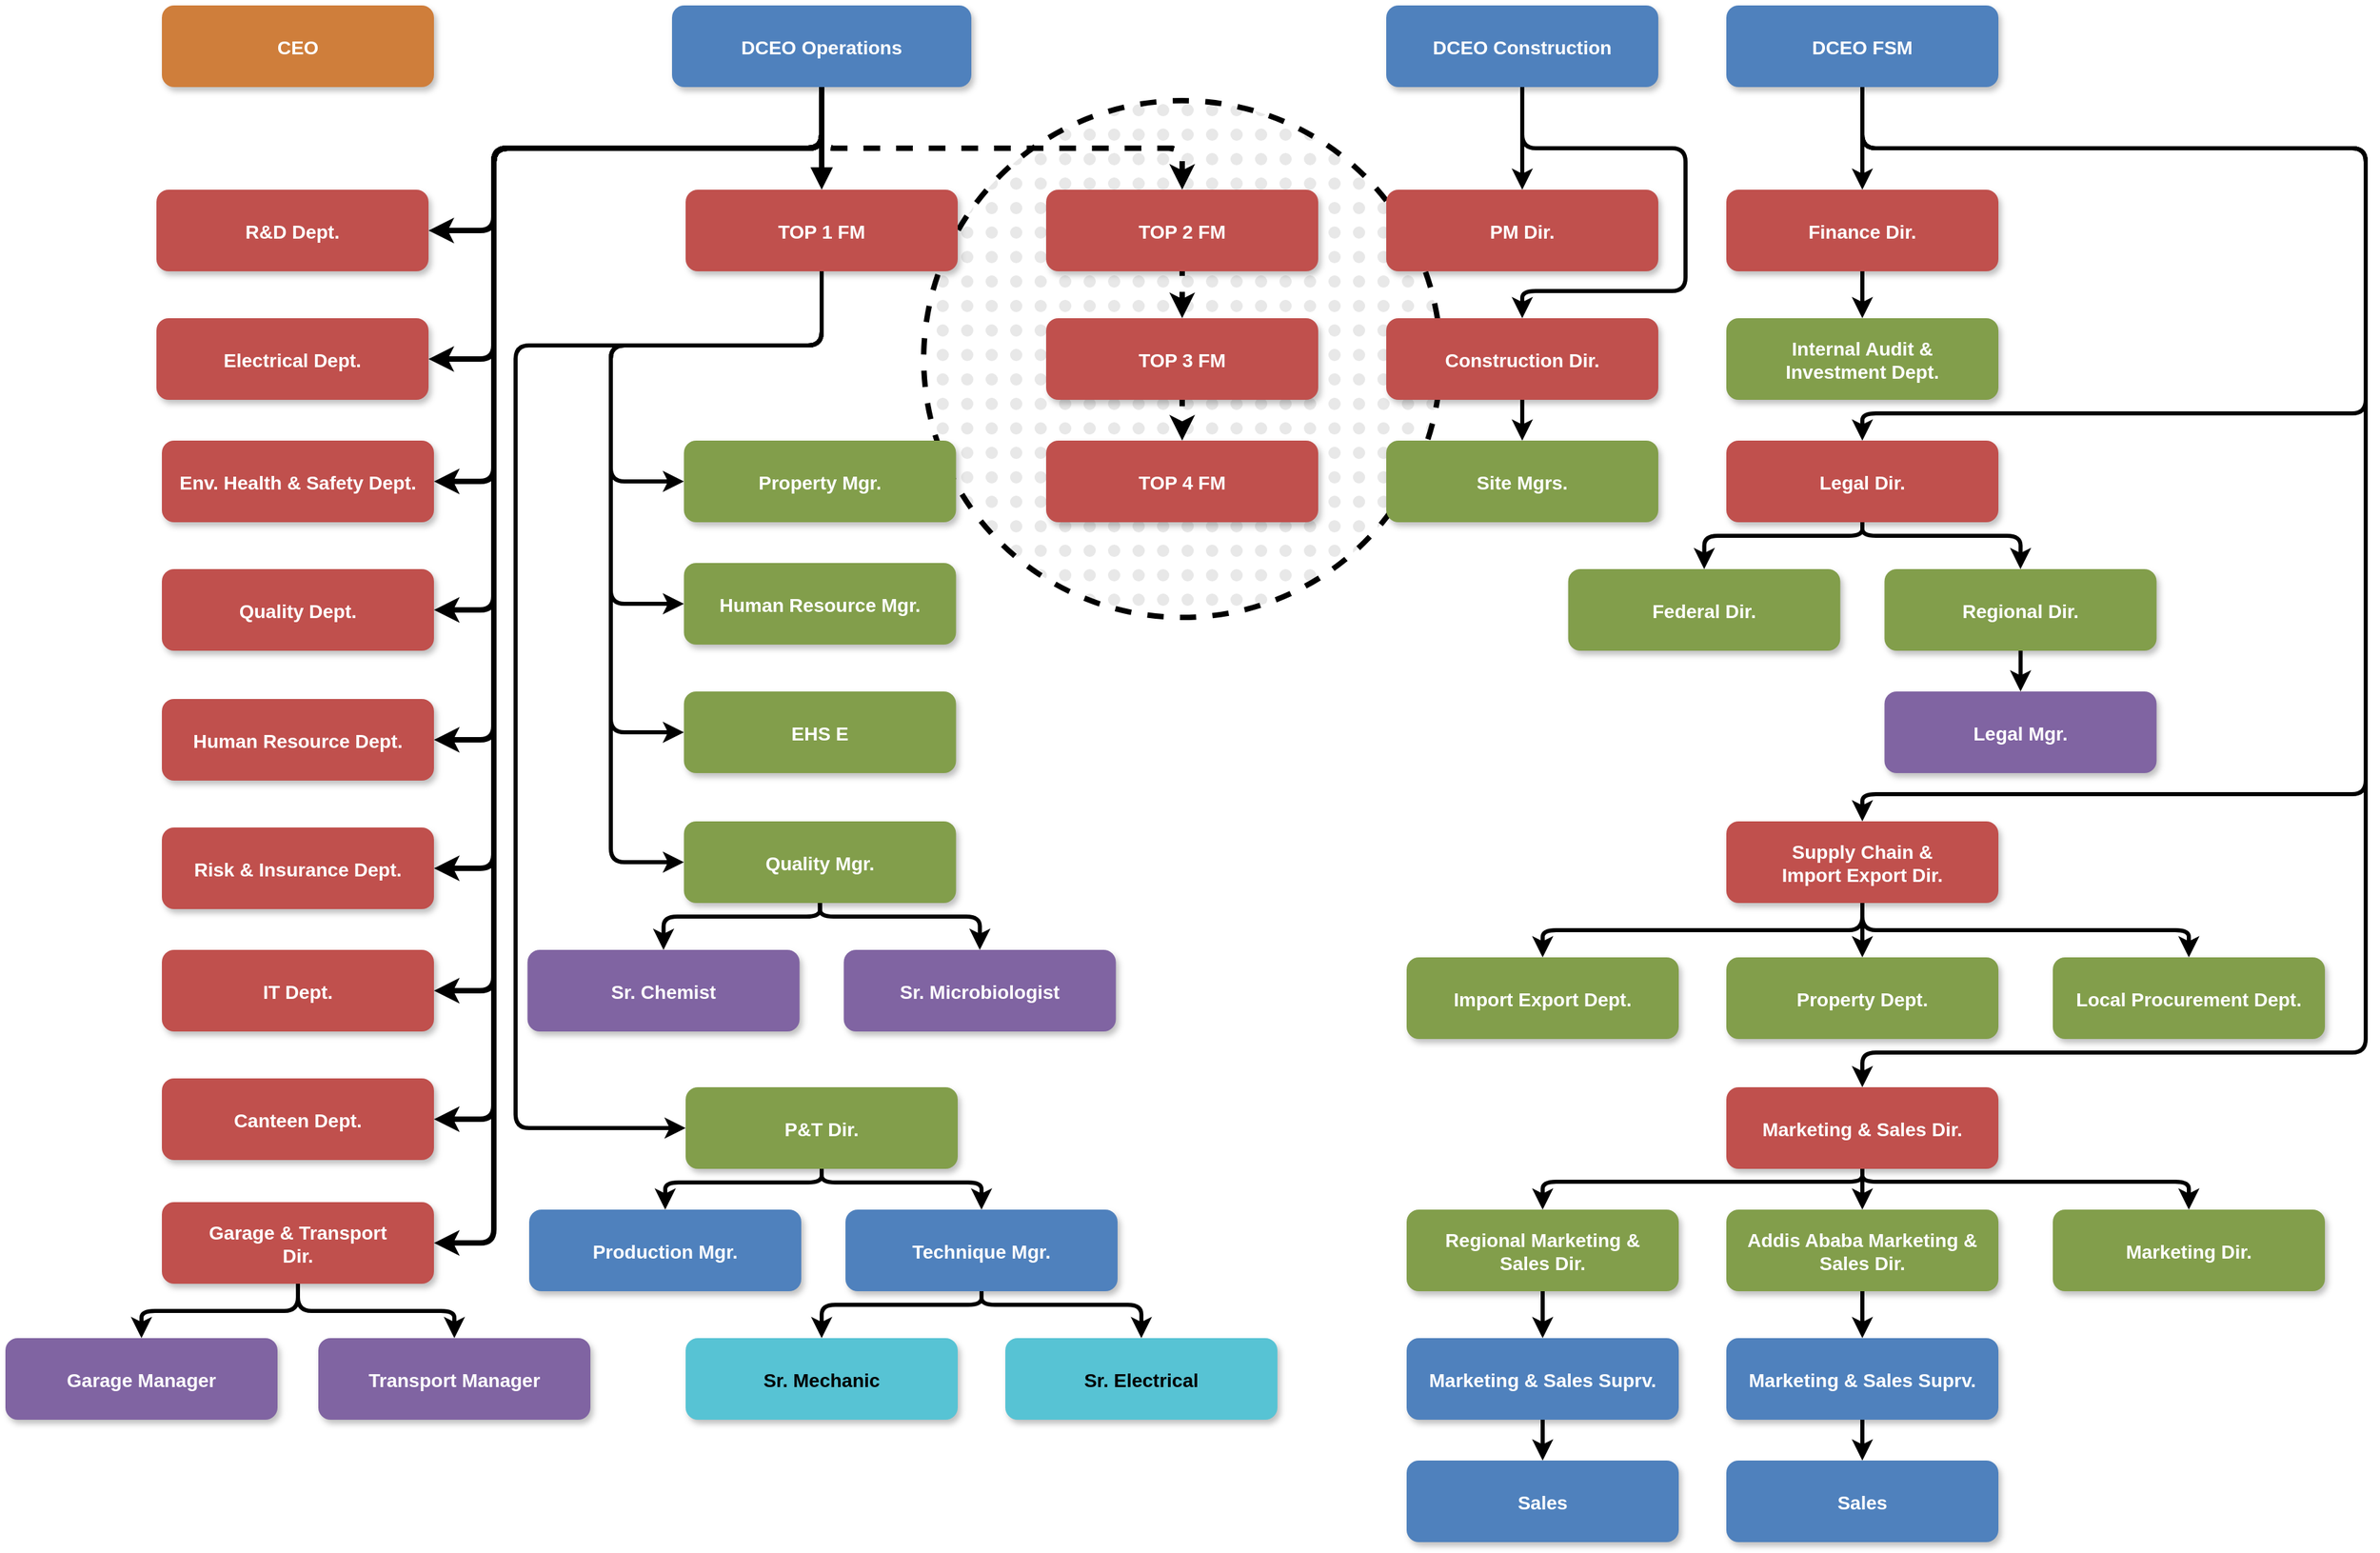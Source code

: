 <mxfile version="24.7.7">
  <diagram name="Page-1" id="97916047-d0de-89f5-080d-49f4d83e522f">
    <mxGraphModel dx="934" dy="672" grid="1" gridSize="8" guides="1" tooltips="1" connect="1" arrows="1" fold="1" page="1" pageScale="1.5" pageWidth="1169" pageHeight="827" background="none" math="0" shadow="0">
      <root>
        <mxCell id="0" />
        <mxCell id="1" parent="0" />
        <mxCell id="QyTk0_hx5FmbBSK6naLs-234" value="" style="ellipse;whiteSpace=wrap;html=1;aspect=fixed;dashed=1;strokeWidth=4;fillStyle=dots;fillColor=#E8E8E8;fontColor=#FFFFFF;fontStyle=1" vertex="1" parent="1">
          <mxGeometry x="682" y="125" width="380" height="380" as="geometry" />
        </mxCell>
        <mxCell id="QyTk0_hx5FmbBSK6naLs-236" style="edgeStyle=orthogonalEdgeStyle;rounded=1;orthogonalLoop=1;jettySize=auto;html=1;exitX=0.5;exitY=1;exitDx=0;exitDy=0;entryX=0.5;entryY=0;entryDx=0;entryDy=0;strokeWidth=4;curved=0;fontColor=#FFFFFF;fontStyle=1;dashed=1;" edge="1" parent="1" source="3" target="QyTk0_hx5FmbBSK6naLs-230">
          <mxGeometry relative="1" as="geometry">
            <Array as="points">
              <mxPoint x="607" y="160" />
              <mxPoint x="872" y="160" />
            </Array>
          </mxGeometry>
        </mxCell>
        <mxCell id="QyTk0_hx5FmbBSK6naLs-237" style="edgeStyle=orthogonalEdgeStyle;rounded=1;orthogonalLoop=1;jettySize=auto;html=1;exitX=0.5;exitY=1;exitDx=0;exitDy=0;entryX=0.5;entryY=0;entryDx=0;entryDy=0;strokeWidth=4;curved=0;fontColor=#FFFFFF;fontStyle=1;dashed=1;" edge="1" parent="1" source="3" target="QyTk0_hx5FmbBSK6naLs-231">
          <mxGeometry relative="1" as="geometry">
            <Array as="points">
              <mxPoint x="607" y="160" />
              <mxPoint x="872" y="160" />
            </Array>
          </mxGeometry>
        </mxCell>
        <mxCell id="2" value="CEO" style="rounded=1;fillColor=#CF7E3B;strokeColor=none;shadow=1;fontStyle=1;fontSize=14;fontColor=#FFFFFF;" parent="1" vertex="1">
          <mxGeometry x="122" y="55" width="200" height="60" as="geometry" />
        </mxCell>
        <mxCell id="QyTk0_hx5FmbBSK6naLs-64" value="" style="edgeStyle=orthogonalEdgeStyle;rounded=1;orthogonalLoop=1;jettySize=auto;html=1;exitX=0.5;exitY=1;exitDx=0;exitDy=0;entryX=1;entryY=0.5;entryDx=0;entryDy=0;strokeWidth=4;curved=0;fontColor=#FFFFFF;fontStyle=1" edge="1" parent="1" source="3" target="QyTk0_hx5FmbBSK6naLs-60">
          <mxGeometry relative="1" as="geometry">
            <Array as="points">
              <mxPoint x="607" y="160" />
              <mxPoint x="366" y="160" />
              <mxPoint x="366" y="690" />
            </Array>
          </mxGeometry>
        </mxCell>
        <mxCell id="QyTk0_hx5FmbBSK6naLs-65" style="edgeStyle=orthogonalEdgeStyle;rounded=1;orthogonalLoop=1;jettySize=auto;html=1;exitX=0.5;exitY=1;exitDx=0;exitDy=0;entryX=1;entryY=0.5;entryDx=0;entryDy=0;curved=0;strokeWidth=4;fontColor=#FFFFFF;fontStyle=1" edge="1" parent="1" source="3" target="QyTk0_hx5FmbBSK6naLs-61">
          <mxGeometry relative="1" as="geometry">
            <Array as="points">
              <mxPoint x="607" y="160" />
              <mxPoint x="366" y="160" />
              <mxPoint x="366" y="780" />
            </Array>
          </mxGeometry>
        </mxCell>
        <mxCell id="QyTk0_hx5FmbBSK6naLs-66" style="edgeStyle=orthogonalEdgeStyle;rounded=1;orthogonalLoop=1;jettySize=auto;html=1;exitX=0.5;exitY=1;exitDx=0;exitDy=0;entryX=1;entryY=0.5;entryDx=0;entryDy=0;curved=0;strokeWidth=4;fontColor=#FFFFFF;fontStyle=1" edge="1" parent="1" source="3" target="QyTk0_hx5FmbBSK6naLs-62">
          <mxGeometry relative="1" as="geometry">
            <Array as="points">
              <mxPoint x="607" y="160" />
              <mxPoint x="366" y="160" />
              <mxPoint x="366" y="874" />
            </Array>
          </mxGeometry>
        </mxCell>
        <mxCell id="QyTk0_hx5FmbBSK6naLs-67" style="edgeStyle=orthogonalEdgeStyle;rounded=1;orthogonalLoop=1;jettySize=auto;html=1;exitX=0.5;exitY=1;exitDx=0;exitDy=0;entryX=1;entryY=0.5;entryDx=0;entryDy=0;strokeWidth=4;curved=0;fontColor=#FFFFFF;fontStyle=1" edge="1" parent="1" source="3" target="5">
          <mxGeometry relative="1" as="geometry">
            <Array as="points">
              <mxPoint x="607" y="160" />
              <mxPoint x="366" y="160" />
              <mxPoint x="366" y="595" />
            </Array>
          </mxGeometry>
        </mxCell>
        <mxCell id="QyTk0_hx5FmbBSK6naLs-72" style="edgeStyle=orthogonalEdgeStyle;rounded=1;orthogonalLoop=1;jettySize=auto;html=1;exitX=0.5;exitY=1;exitDx=0;exitDy=0;entryX=1;entryY=0.5;entryDx=0;entryDy=0;curved=0;strokeWidth=4;fontColor=#FFFFFF;fontStyle=1" edge="1" parent="1" source="3" target="QyTk0_hx5FmbBSK6naLs-68">
          <mxGeometry relative="1" as="geometry">
            <Array as="points">
              <mxPoint x="607" y="160" />
              <mxPoint x="366" y="160" />
              <mxPoint x="366" y="221" />
            </Array>
          </mxGeometry>
        </mxCell>
        <mxCell id="QyTk0_hx5FmbBSK6naLs-73" style="edgeStyle=orthogonalEdgeStyle;rounded=1;orthogonalLoop=1;jettySize=auto;html=1;exitX=0.5;exitY=1;exitDx=0;exitDy=0;entryX=1;entryY=0.5;entryDx=0;entryDy=0;curved=0;strokeWidth=4;fontColor=#FFFFFF;fontStyle=1" edge="1" parent="1" source="3" target="QyTk0_hx5FmbBSK6naLs-69">
          <mxGeometry relative="1" as="geometry">
            <Array as="points">
              <mxPoint x="607" y="160" />
              <mxPoint x="366" y="160" />
              <mxPoint x="366" y="315" />
            </Array>
          </mxGeometry>
        </mxCell>
        <mxCell id="QyTk0_hx5FmbBSK6naLs-74" style="edgeStyle=orthogonalEdgeStyle;rounded=1;orthogonalLoop=1;jettySize=auto;html=1;exitX=0.5;exitY=1;exitDx=0;exitDy=0;entryX=1;entryY=0.5;entryDx=0;entryDy=0;curved=0;strokeWidth=4;fontColor=#FFFFFF;fontStyle=1" edge="1" parent="1" source="3" target="QyTk0_hx5FmbBSK6naLs-70">
          <mxGeometry relative="1" as="geometry">
            <Array as="points">
              <mxPoint x="607" y="160" />
              <mxPoint x="366" y="160" />
              <mxPoint x="366" y="405" />
            </Array>
          </mxGeometry>
        </mxCell>
        <mxCell id="QyTk0_hx5FmbBSK6naLs-75" style="edgeStyle=orthogonalEdgeStyle;rounded=1;orthogonalLoop=1;jettySize=auto;html=1;exitX=0.5;exitY=1;exitDx=0;exitDy=0;entryX=1;entryY=0.5;entryDx=0;entryDy=0;curved=0;strokeWidth=4;fontColor=#FFFFFF;fontStyle=1" edge="1" parent="1" source="3" target="QyTk0_hx5FmbBSK6naLs-71">
          <mxGeometry relative="1" as="geometry">
            <Array as="points">
              <mxPoint x="607" y="160" />
              <mxPoint x="366" y="160" />
              <mxPoint x="366" y="500" />
            </Array>
          </mxGeometry>
        </mxCell>
        <mxCell id="QyTk0_hx5FmbBSK6naLs-235" style="edgeStyle=orthogonalEdgeStyle;rounded=1;orthogonalLoop=1;jettySize=auto;html=1;exitX=0.5;exitY=1;exitDx=0;exitDy=0;entryX=0.5;entryY=0;entryDx=0;entryDy=0;strokeWidth=4;curved=0;fontColor=#FFFFFF;fontStyle=1;dashed=1;" edge="1" parent="1" source="3" target="QyTk0_hx5FmbBSK6naLs-229">
          <mxGeometry relative="1" as="geometry">
            <Array as="points">
              <mxPoint x="607" y="160" />
              <mxPoint x="872" y="160" />
            </Array>
          </mxGeometry>
        </mxCell>
        <mxCell id="3" value="DCEO Operations" style="rounded=1;fillColor=#4F81BD;strokeColor=none;shadow=1;fontStyle=1;fontColor=#FFFFFF;fontSize=14;" parent="1" vertex="1">
          <mxGeometry x="497" y="55" width="220" height="60" as="geometry" />
        </mxCell>
        <mxCell id="5" value="Human Resource Dept." style="rounded=1;fillColor=#C0504D;strokeColor=none;shadow=1;fontStyle=1;fontSize=14;fontColor=#FFFFFF;" parent="1" vertex="1">
          <mxGeometry x="122" y="565" width="200" height="60" as="geometry" />
        </mxCell>
        <mxCell id="QyTk0_hx5FmbBSK6naLs-151" style="edgeStyle=orthogonalEdgeStyle;rounded=1;orthogonalLoop=1;jettySize=auto;html=1;exitX=0.5;exitY=1;exitDx=0;exitDy=0;entryX=0;entryY=0.5;entryDx=0;entryDy=0;curved=0;strokeWidth=3;fontColor=#FFFFFF;fontStyle=1" edge="1" parent="1" source="6" target="QyTk0_hx5FmbBSK6naLs-133">
          <mxGeometry relative="1" as="geometry">
            <Array as="points">
              <mxPoint x="607" y="305" />
              <mxPoint x="452" y="305" />
              <mxPoint x="452" y="405" />
            </Array>
          </mxGeometry>
        </mxCell>
        <mxCell id="QyTk0_hx5FmbBSK6naLs-152" style="edgeStyle=orthogonalEdgeStyle;rounded=1;orthogonalLoop=1;jettySize=auto;html=1;exitX=0.5;exitY=1;exitDx=0;exitDy=0;entryX=0;entryY=0.5;entryDx=0;entryDy=0;curved=0;strokeWidth=3;fontColor=#FFFFFF;fontStyle=1" edge="1" parent="1" source="6" target="QyTk0_hx5FmbBSK6naLs-134">
          <mxGeometry relative="1" as="geometry">
            <Array as="points">
              <mxPoint x="607" y="305" />
              <mxPoint x="452" y="305" />
              <mxPoint x="452" y="495" />
            </Array>
          </mxGeometry>
        </mxCell>
        <mxCell id="QyTk0_hx5FmbBSK6naLs-153" style="edgeStyle=orthogonalEdgeStyle;rounded=1;orthogonalLoop=1;jettySize=auto;html=1;exitX=0.5;exitY=1;exitDx=0;exitDy=0;entryX=0;entryY=0.5;entryDx=0;entryDy=0;curved=0;strokeWidth=3;fontColor=#FFFFFF;fontStyle=1" edge="1" parent="1" source="6" target="QyTk0_hx5FmbBSK6naLs-135">
          <mxGeometry relative="1" as="geometry">
            <Array as="points">
              <mxPoint x="607" y="305" />
              <mxPoint x="452" y="305" />
              <mxPoint x="452" y="589" />
            </Array>
          </mxGeometry>
        </mxCell>
        <mxCell id="QyTk0_hx5FmbBSK6naLs-154" style="edgeStyle=orthogonalEdgeStyle;rounded=1;orthogonalLoop=1;jettySize=auto;html=1;exitX=0.5;exitY=1;exitDx=0;exitDy=0;entryX=0;entryY=0.5;entryDx=0;entryDy=0;curved=0;strokeWidth=3;fontColor=#FFFFFF;fontStyle=1" edge="1" parent="1" source="6" target="QyTk0_hx5FmbBSK6naLs-141">
          <mxGeometry relative="1" as="geometry">
            <Array as="points">
              <mxPoint x="607" y="305" />
              <mxPoint x="452" y="305" />
              <mxPoint x="452" y="685" />
            </Array>
          </mxGeometry>
        </mxCell>
        <mxCell id="QyTk0_hx5FmbBSK6naLs-155" style="edgeStyle=orthogonalEdgeStyle;rounded=1;orthogonalLoop=1;jettySize=auto;html=1;exitX=0.5;exitY=1;exitDx=0;exitDy=0;entryX=0;entryY=0.5;entryDx=0;entryDy=0;curved=0;strokeWidth=3;fontColor=#FFFFFF;fontStyle=1" edge="1" parent="1" source="6" target="QyTk0_hx5FmbBSK6naLs-138">
          <mxGeometry relative="1" as="geometry">
            <Array as="points">
              <mxPoint x="607" y="305" />
              <mxPoint x="382" y="305" />
              <mxPoint x="382" y="881" />
            </Array>
          </mxGeometry>
        </mxCell>
        <mxCell id="6" value="TOP 1 FM" style="rounded=1;fillColor=#C0504D;strokeColor=none;shadow=1;gradientColor=none;fontStyle=1;fontColor=#FFFFFF;fontSize=14;" parent="1" vertex="1">
          <mxGeometry x="507" y="190.5" width="200" height="60" as="geometry" />
        </mxCell>
        <mxCell id="32" value="" style="edgeStyle=elbowEdgeStyle;elbow=vertical;strokeWidth=4;endArrow=block;endFill=1;fontStyle=1;strokeColor=#000000;fontColor=#FFFFFF;" parent="1" source="3" target="6" edge="1">
          <mxGeometry x="22" y="165.5" width="100" height="100" as="geometry">
            <mxPoint x="-126" y="0.5" as="sourcePoint" />
            <mxPoint x="-26" y="-99.5" as="targetPoint" />
          </mxGeometry>
        </mxCell>
        <mxCell id="QyTk0_hx5FmbBSK6naLs-244" style="edgeStyle=orthogonalEdgeStyle;rounded=1;orthogonalLoop=1;jettySize=auto;html=1;exitX=0.5;exitY=1;exitDx=0;exitDy=0;entryX=0.5;entryY=0;entryDx=0;entryDy=0;strokeWidth=3;curved=0;fontColor=#FFFFFF;fontStyle=1" edge="1" parent="1" source="QyTk0_hx5FmbBSK6naLs-55" target="QyTk0_hx5FmbBSK6naLs-241">
          <mxGeometry relative="1" as="geometry" />
        </mxCell>
        <mxCell id="QyTk0_hx5FmbBSK6naLs-245" style="edgeStyle=orthogonalEdgeStyle;rounded=1;orthogonalLoop=1;jettySize=auto;html=1;exitX=0.5;exitY=1;exitDx=0;exitDy=0;entryX=0.5;entryY=0;entryDx=0;entryDy=0;strokeWidth=3;curved=0;fontColor=#FFFFFF;fontStyle=1" edge="1" parent="1" source="QyTk0_hx5FmbBSK6naLs-55" target="QyTk0_hx5FmbBSK6naLs-239">
          <mxGeometry relative="1" as="geometry">
            <Array as="points">
              <mxPoint x="1122" y="160" />
              <mxPoint x="1242" y="160" />
              <mxPoint x="1242" y="265" />
              <mxPoint x="1122" y="265" />
            </Array>
          </mxGeometry>
        </mxCell>
        <mxCell id="QyTk0_hx5FmbBSK6naLs-55" value="DCEO Construction" style="rounded=1;fillColor=#4F81BD;strokeColor=none;shadow=1;fontStyle=1;fontColor=#FFFFFF;fontSize=14;" vertex="1" parent="1">
          <mxGeometry x="1022" y="55" width="200" height="60" as="geometry" />
        </mxCell>
        <mxCell id="QyTk0_hx5FmbBSK6naLs-254" style="edgeStyle=orthogonalEdgeStyle;rounded=1;orthogonalLoop=1;jettySize=auto;html=1;exitX=0.5;exitY=1;exitDx=0;exitDy=0;entryX=0.5;entryY=0;entryDx=0;entryDy=0;strokeWidth=3;curved=0;fontColor=#FFFFFF;fontStyle=1" edge="1" parent="1" source="QyTk0_hx5FmbBSK6naLs-56" target="QyTk0_hx5FmbBSK6naLs-247">
          <mxGeometry relative="1" as="geometry" />
        </mxCell>
        <mxCell id="QyTk0_hx5FmbBSK6naLs-257" style="edgeStyle=orthogonalEdgeStyle;rounded=1;orthogonalLoop=1;jettySize=auto;html=1;exitX=0.5;exitY=1;exitDx=0;exitDy=0;entryX=0.5;entryY=0;entryDx=0;entryDy=0;strokeWidth=3;curved=0;fontColor=#FFFFFF;fontStyle=1" edge="1" parent="1" source="QyTk0_hx5FmbBSK6naLs-56" target="QyTk0_hx5FmbBSK6naLs-248">
          <mxGeometry relative="1" as="geometry">
            <Array as="points">
              <mxPoint x="1372" y="160" />
              <mxPoint x="1742" y="160" />
              <mxPoint x="1742" y="355" />
              <mxPoint x="1372" y="355" />
            </Array>
          </mxGeometry>
        </mxCell>
        <mxCell id="QyTk0_hx5FmbBSK6naLs-268" style="edgeStyle=orthogonalEdgeStyle;rounded=1;orthogonalLoop=1;jettySize=auto;html=1;exitX=0.5;exitY=1;exitDx=0;exitDy=0;entryX=0.5;entryY=0;entryDx=0;entryDy=0;strokeWidth=3;curved=0;fontColor=#FFFFFF;fontStyle=1" edge="1" parent="1" source="QyTk0_hx5FmbBSK6naLs-56" target="QyTk0_hx5FmbBSK6naLs-264">
          <mxGeometry relative="1" as="geometry">
            <Array as="points">
              <mxPoint x="1372" y="160" />
              <mxPoint x="1742" y="160" />
              <mxPoint x="1742" y="635" />
              <mxPoint x="1372" y="635" />
            </Array>
          </mxGeometry>
        </mxCell>
        <mxCell id="QyTk0_hx5FmbBSK6naLs-276" style="edgeStyle=orthogonalEdgeStyle;rounded=1;orthogonalLoop=1;jettySize=auto;html=1;exitX=0.5;exitY=1;exitDx=0;exitDy=0;entryX=0.5;entryY=0;entryDx=0;entryDy=0;strokeWidth=3;curved=0;fontColor=#FFFFFF;fontStyle=1" edge="1" parent="1" source="QyTk0_hx5FmbBSK6naLs-56" target="QyTk0_hx5FmbBSK6naLs-275">
          <mxGeometry relative="1" as="geometry">
            <Array as="points">
              <mxPoint x="1372" y="160" />
              <mxPoint x="1742" y="160" />
              <mxPoint x="1742" y="825" />
              <mxPoint x="1372" y="825" />
            </Array>
          </mxGeometry>
        </mxCell>
        <mxCell id="QyTk0_hx5FmbBSK6naLs-56" value="DCEO FSM" style="rounded=1;fillColor=#4F81BD;strokeColor=none;shadow=1;fontStyle=1;fontColor=#FFFFFF;fontSize=14;" vertex="1" parent="1">
          <mxGeometry x="1272" y="55" width="200" height="60" as="geometry" />
        </mxCell>
        <mxCell id="QyTk0_hx5FmbBSK6naLs-60" value="Risk &amp; Insurance Dept." style="rounded=1;fillColor=#C0504D;strokeColor=none;shadow=1;fontStyle=1;fontSize=14;fontColor=#FFFFFF;" vertex="1" parent="1">
          <mxGeometry x="122" y="659.5" width="200" height="60" as="geometry" />
        </mxCell>
        <mxCell id="QyTk0_hx5FmbBSK6naLs-61" value="IT Dept." style="rounded=1;fillColor=#C0504D;strokeColor=none;shadow=1;fontStyle=1;fontSize=14;fontColor=#FFFFFF;" vertex="1" parent="1">
          <mxGeometry x="122" y="749.5" width="200" height="60" as="geometry" />
        </mxCell>
        <mxCell id="QyTk0_hx5FmbBSK6naLs-62" value="Canteen Dept." style="rounded=1;fillColor=#C0504D;strokeColor=none;shadow=1;fontStyle=1;fontSize=14;fontColor=#FFFFFF;" vertex="1" parent="1">
          <mxGeometry x="122" y="844" width="200" height="60" as="geometry" />
        </mxCell>
        <mxCell id="QyTk0_hx5FmbBSK6naLs-68" value="R&amp;D Dept." style="rounded=1;fillColor=#C0504D;strokeColor=none;shadow=1;fontStyle=1;fontSize=14;fontColor=#FFFFFF;" vertex="1" parent="1">
          <mxGeometry x="118" y="190.5" width="200" height="60" as="geometry" />
        </mxCell>
        <mxCell id="QyTk0_hx5FmbBSK6naLs-69" value="Electrical Dept." style="rounded=1;fillColor=#C0504D;strokeColor=none;shadow=1;fontStyle=1;fontSize=14;fontColor=#FFFFFF;" vertex="1" parent="1">
          <mxGeometry x="118" y="285" width="200" height="60" as="geometry" />
        </mxCell>
        <mxCell id="QyTk0_hx5FmbBSK6naLs-70" value="Env. Health &amp; Safety Dept." style="rounded=1;fillColor=#C0504D;strokeColor=none;shadow=1;fontStyle=1;fontSize=14;fontColor=#FFFFFF;" vertex="1" parent="1">
          <mxGeometry x="122" y="375" width="200" height="60" as="geometry" />
        </mxCell>
        <mxCell id="QyTk0_hx5FmbBSK6naLs-71" value="Quality Dept." style="rounded=1;fillColor=#C0504D;strokeColor=none;shadow=1;fontStyle=1;fontSize=14;fontColor=#FFFFFF;" vertex="1" parent="1">
          <mxGeometry x="122" y="469.5" width="200" height="60" as="geometry" />
        </mxCell>
        <mxCell id="QyTk0_hx5FmbBSK6naLs-156" style="edgeStyle=orthogonalEdgeStyle;rounded=1;orthogonalLoop=1;jettySize=auto;html=1;exitX=0.5;exitY=1;exitDx=0;exitDy=0;strokeColor=default;curved=0;strokeWidth=3;fontColor=#FFFFFF;fontStyle=1" edge="1" parent="1" source="QyTk0_hx5FmbBSK6naLs-77" target="QyTk0_hx5FmbBSK6naLs-79">
          <mxGeometry relative="1" as="geometry" />
        </mxCell>
        <mxCell id="QyTk0_hx5FmbBSK6naLs-157" style="edgeStyle=orthogonalEdgeStyle;rounded=1;orthogonalLoop=1;jettySize=auto;html=1;exitX=0.5;exitY=1;exitDx=0;exitDy=0;entryX=0.5;entryY=0;entryDx=0;entryDy=0;strokeColor=default;curved=0;strokeWidth=3;fontColor=#FFFFFF;fontStyle=1" edge="1" parent="1" source="QyTk0_hx5FmbBSK6naLs-77" target="QyTk0_hx5FmbBSK6naLs-78">
          <mxGeometry relative="1" as="geometry" />
        </mxCell>
        <mxCell id="QyTk0_hx5FmbBSK6naLs-77" value="Garage &amp; Transport&#xa;Dir." style="rounded=1;fillColor=#C0504D;strokeColor=none;shadow=1;fontStyle=1;fontSize=14;fontColor=#FFFFFF;" vertex="1" parent="1">
          <mxGeometry x="122" y="935" width="200" height="60" as="geometry" />
        </mxCell>
        <mxCell id="QyTk0_hx5FmbBSK6naLs-133" value="Property Mgr." style="rounded=1;fillColor=#829E4B;strokeColor=none;shadow=1;gradientColor=none;fontStyle=1;fontColor=#FFFFFF;fontSize=14;" vertex="1" parent="1">
          <mxGeometry x="505.75" y="375" width="200" height="60" as="geometry" />
        </mxCell>
        <mxCell id="QyTk0_hx5FmbBSK6naLs-134" value="Human Resource Mgr." style="rounded=1;fillColor=#829E4B;strokeColor=none;shadow=1;gradientColor=none;fontStyle=1;fontColor=#FFFFFF;fontSize=14;" vertex="1" parent="1">
          <mxGeometry x="505.75" y="465" width="200" height="60" as="geometry" />
        </mxCell>
        <mxCell id="QyTk0_hx5FmbBSK6naLs-135" value="EHS E" style="rounded=1;fillColor=#829E4B;strokeColor=none;shadow=1;gradientColor=none;fontStyle=1;fontColor=#FFFFFF;fontSize=14;" vertex="1" parent="1">
          <mxGeometry x="505.75" y="559.5" width="200" height="60" as="geometry" />
        </mxCell>
        <mxCell id="QyTk0_hx5FmbBSK6naLs-136" style="edgeStyle=orthogonalEdgeStyle;rounded=1;orthogonalLoop=1;jettySize=auto;html=1;exitX=0.5;exitY=1;exitDx=0;exitDy=0;entryX=0.5;entryY=0;entryDx=0;entryDy=0;strokeWidth=3;curved=0;fontColor=#FFFFFF;fontStyle=1" edge="1" parent="1" source="QyTk0_hx5FmbBSK6naLs-138" target="QyTk0_hx5FmbBSK6naLs-144">
          <mxGeometry relative="1" as="geometry">
            <Array as="points">
              <mxPoint x="607" y="920.5" />
              <mxPoint x="492" y="920.5" />
            </Array>
          </mxGeometry>
        </mxCell>
        <mxCell id="QyTk0_hx5FmbBSK6naLs-137" style="edgeStyle=orthogonalEdgeStyle;rounded=1;orthogonalLoop=1;jettySize=auto;html=1;exitX=0.5;exitY=1;exitDx=0;exitDy=0;entryX=0.5;entryY=0;entryDx=0;entryDy=0;strokeWidth=3;curved=0;fontColor=#FFFFFF;fontStyle=1" edge="1" parent="1" source="QyTk0_hx5FmbBSK6naLs-138" target="QyTk0_hx5FmbBSK6naLs-147">
          <mxGeometry relative="1" as="geometry">
            <Array as="points">
              <mxPoint x="607" y="920.5" />
              <mxPoint x="725" y="920.5" />
            </Array>
          </mxGeometry>
        </mxCell>
        <mxCell id="QyTk0_hx5FmbBSK6naLs-138" value="P&amp;T Dir." style="rounded=1;fillColor=#829E4B;strokeColor=none;shadow=1;gradientColor=none;fontStyle=1;fontColor=#FFFFFF;fontSize=14;" vertex="1" parent="1">
          <mxGeometry x="507" y="850.5" width="200" height="60" as="geometry" />
        </mxCell>
        <mxCell id="QyTk0_hx5FmbBSK6naLs-139" style="edgeStyle=orthogonalEdgeStyle;rounded=1;orthogonalLoop=1;jettySize=auto;html=1;exitX=0.5;exitY=1;exitDx=0;exitDy=0;entryX=0.5;entryY=0;entryDx=0;entryDy=0;curved=0;strokeWidth=3;fontColor=#FFFFFF;fontStyle=1" edge="1" parent="1" source="QyTk0_hx5FmbBSK6naLs-141" target="QyTk0_hx5FmbBSK6naLs-142">
          <mxGeometry relative="1" as="geometry">
            <Array as="points">
              <mxPoint x="606" y="725" />
              <mxPoint x="491" y="725" />
            </Array>
          </mxGeometry>
        </mxCell>
        <mxCell id="QyTk0_hx5FmbBSK6naLs-140" style="edgeStyle=orthogonalEdgeStyle;rounded=1;orthogonalLoop=1;jettySize=auto;html=1;exitX=0.5;exitY=1;exitDx=0;exitDy=0;entryX=0.5;entryY=0;entryDx=0;entryDy=0;curved=0;strokeWidth=3;fontColor=#FFFFFF;fontStyle=1" edge="1" parent="1" source="QyTk0_hx5FmbBSK6naLs-141" target="QyTk0_hx5FmbBSK6naLs-143">
          <mxGeometry relative="1" as="geometry">
            <Array as="points">
              <mxPoint x="606" y="725" />
              <mxPoint x="723" y="725" />
            </Array>
          </mxGeometry>
        </mxCell>
        <mxCell id="QyTk0_hx5FmbBSK6naLs-141" value="Quality Mgr." style="rounded=1;fillColor=#829E4B;strokeColor=none;shadow=1;gradientColor=none;fontStyle=1;fontColor=#FFFFFF;fontSize=14;" vertex="1" parent="1">
          <mxGeometry x="505.75" y="655" width="200" height="60" as="geometry" />
        </mxCell>
        <mxCell id="QyTk0_hx5FmbBSK6naLs-142" value="Sr. Chemist" style="rounded=1;fillColor=#8064A2;strokeColor=none;shadow=1;gradientColor=none;fontStyle=1;fontColor=#FFFFFF;fontSize=14;" vertex="1" parent="1">
          <mxGeometry x="390.75" y="749.5" width="200" height="60" as="geometry" />
        </mxCell>
        <mxCell id="QyTk0_hx5FmbBSK6naLs-143" value="Sr. Microbiologist" style="rounded=1;fillColor=#8064A2;strokeColor=none;shadow=1;gradientColor=none;fontStyle=1;fontColor=#FFFFFF;fontSize=14;" vertex="1" parent="1">
          <mxGeometry x="623.25" y="749.5" width="200" height="60" as="geometry" />
        </mxCell>
        <mxCell id="QyTk0_hx5FmbBSK6naLs-144" value="Production Mgr." style="rounded=1;fillColor=#4F81BD;strokeColor=none;shadow=1;gradientColor=none;fontStyle=1;fontColor=#FFFFFF;fontSize=14;" vertex="1" parent="1">
          <mxGeometry x="392" y="940.5" width="200" height="60" as="geometry" />
        </mxCell>
        <mxCell id="QyTk0_hx5FmbBSK6naLs-145" style="edgeStyle=orthogonalEdgeStyle;rounded=1;orthogonalLoop=1;jettySize=auto;html=1;exitX=0.5;exitY=1;exitDx=0;exitDy=0;entryX=0.5;entryY=0;entryDx=0;entryDy=0;strokeWidth=3;curved=0;fontColor=#FFFFFF;fontStyle=1" edge="1" parent="1" source="QyTk0_hx5FmbBSK6naLs-147" target="QyTk0_hx5FmbBSK6naLs-148">
          <mxGeometry relative="1" as="geometry">
            <Array as="points">
              <mxPoint x="725" y="1010.5" />
              <mxPoint x="607" y="1010.5" />
            </Array>
          </mxGeometry>
        </mxCell>
        <mxCell id="QyTk0_hx5FmbBSK6naLs-146" style="edgeStyle=orthogonalEdgeStyle;rounded=1;orthogonalLoop=1;jettySize=auto;html=1;exitX=0.5;exitY=1;exitDx=0;exitDy=0;entryX=0.5;entryY=0;entryDx=0;entryDy=0;strokeWidth=3;curved=0;fontColor=#FFFFFF;fontStyle=1" edge="1" parent="1" source="QyTk0_hx5FmbBSK6naLs-147" target="QyTk0_hx5FmbBSK6naLs-149">
          <mxGeometry relative="1" as="geometry">
            <Array as="points">
              <mxPoint x="725" y="1010.5" />
              <mxPoint x="842" y="1010.5" />
            </Array>
          </mxGeometry>
        </mxCell>
        <mxCell id="QyTk0_hx5FmbBSK6naLs-147" value="Technique Mgr." style="rounded=1;fillColor=#4F81BD;strokeColor=none;shadow=1;gradientColor=none;fontStyle=1;fontColor=#FFFFFF;fontSize=14;" vertex="1" parent="1">
          <mxGeometry x="624.5" y="940.5" width="200" height="60" as="geometry" />
        </mxCell>
        <mxCell id="QyTk0_hx5FmbBSK6naLs-148" value="Sr. Mechanic" style="rounded=1;fillColor=#57C3D4;strokeColor=none;shadow=1;fontStyle=1;fontSize=14;" vertex="1" parent="1">
          <mxGeometry x="507" y="1035" width="200" height="60" as="geometry" />
        </mxCell>
        <mxCell id="QyTk0_hx5FmbBSK6naLs-149" value="Sr. Electrical" style="rounded=1;fillColor=#57C3D4;strokeColor=none;shadow=1;fontStyle=1;fontSize=14;" vertex="1" parent="1">
          <mxGeometry x="742" y="1035" width="200" height="60" as="geometry" />
        </mxCell>
        <mxCell id="QyTk0_hx5FmbBSK6naLs-78" value="Transport Manager" style="rounded=1;fillColor=#8064A2;strokeColor=none;shadow=1;fontStyle=1;fontSize=14;fontColor=#FFFFFF;" vertex="1" parent="1">
          <mxGeometry x="237" y="1035" width="200" height="60" as="geometry" />
        </mxCell>
        <mxCell id="QyTk0_hx5FmbBSK6naLs-79" value="Garage Manager" style="rounded=1;fillColor=#8064A2;strokeColor=none;shadow=1;fontStyle=1;fontSize=14;fontColor=#FFFFFF;" vertex="1" parent="1">
          <mxGeometry x="7" y="1035" width="200" height="60" as="geometry" />
        </mxCell>
        <mxCell id="QyTk0_hx5FmbBSK6naLs-246" style="edgeStyle=orthogonalEdgeStyle;rounded=1;orthogonalLoop=1;jettySize=auto;html=1;exitX=0.5;exitY=1;exitDx=0;exitDy=0;entryX=0.5;entryY=0;entryDx=0;entryDy=0;curved=0;strokeWidth=3;fontColor=#FFFFFF;fontStyle=1" edge="1" parent="1" source="QyTk0_hx5FmbBSK6naLs-239" target="QyTk0_hx5FmbBSK6naLs-240">
          <mxGeometry relative="1" as="geometry" />
        </mxCell>
        <mxCell id="QyTk0_hx5FmbBSK6naLs-239" value="Construction Dir." style="rounded=1;fillColor=#C0504D;strokeColor=none;shadow=1;gradientColor=none;fontStyle=1;fontColor=#FFFFFF;fontSize=14;" vertex="1" parent="1">
          <mxGeometry x="1022" y="285" width="200" height="60" as="geometry" />
        </mxCell>
        <mxCell id="QyTk0_hx5FmbBSK6naLs-240" value="Site Mgrs." style="rounded=1;fillColor=#829E4B;strokeColor=none;shadow=1;gradientColor=none;fontStyle=1;fontColor=#FFFFFF;fontSize=14;" vertex="1" parent="1">
          <mxGeometry x="1022" y="375" width="200" height="60" as="geometry" />
        </mxCell>
        <mxCell id="QyTk0_hx5FmbBSK6naLs-241" value="PM Dir." style="rounded=1;fillColor=#C0504D;strokeColor=none;shadow=1;gradientColor=none;fontStyle=1;fontColor=#FFFFFF;fontSize=14;" vertex="1" parent="1">
          <mxGeometry x="1022" y="190.5" width="200" height="60" as="geometry" />
        </mxCell>
        <mxCell id="QyTk0_hx5FmbBSK6naLs-255" style="edgeStyle=orthogonalEdgeStyle;rounded=1;orthogonalLoop=1;jettySize=auto;html=1;exitX=0.5;exitY=1;exitDx=0;exitDy=0;entryX=0.5;entryY=0;entryDx=0;entryDy=0;strokeWidth=3;curved=0;fontColor=#FFFFFF;fontStyle=1" edge="1" parent="1" source="QyTk0_hx5FmbBSK6naLs-247" target="QyTk0_hx5FmbBSK6naLs-253">
          <mxGeometry relative="1" as="geometry" />
        </mxCell>
        <mxCell id="QyTk0_hx5FmbBSK6naLs-247" value="Finance Dir." style="rounded=1;fillColor=#C0504D;strokeColor=none;shadow=1;gradientColor=none;fontStyle=1;fontColor=#FFFFFF;fontSize=14;" vertex="1" parent="1">
          <mxGeometry x="1272" y="190.5" width="200" height="60" as="geometry" />
        </mxCell>
        <mxCell id="QyTk0_hx5FmbBSK6naLs-258" style="edgeStyle=orthogonalEdgeStyle;rounded=1;orthogonalLoop=1;jettySize=auto;html=1;exitX=0.5;exitY=1;exitDx=0;exitDy=0;entryX=0.5;entryY=0;entryDx=0;entryDy=0;strokeWidth=3;curved=0;fontColor=#FFFFFF;fontStyle=1" edge="1" parent="1" source="QyTk0_hx5FmbBSK6naLs-248" target="QyTk0_hx5FmbBSK6naLs-250">
          <mxGeometry relative="1" as="geometry">
            <Array as="points">
              <mxPoint x="1372" y="445" />
              <mxPoint x="1256" y="445" />
            </Array>
          </mxGeometry>
        </mxCell>
        <mxCell id="QyTk0_hx5FmbBSK6naLs-259" style="edgeStyle=orthogonalEdgeStyle;rounded=1;orthogonalLoop=1;jettySize=auto;html=1;exitX=0.5;exitY=1;exitDx=0;exitDy=0;entryX=0.5;entryY=0;entryDx=0;entryDy=0;strokeWidth=3;curved=0;fontColor=#FFFFFF;fontStyle=1" edge="1" parent="1" source="QyTk0_hx5FmbBSK6naLs-248" target="QyTk0_hx5FmbBSK6naLs-249">
          <mxGeometry relative="1" as="geometry">
            <Array as="points">
              <mxPoint x="1372" y="445" />
              <mxPoint x="1488" y="445" />
            </Array>
          </mxGeometry>
        </mxCell>
        <mxCell id="QyTk0_hx5FmbBSK6naLs-248" value="Legal Dir." style="rounded=1;fillColor=#C0504D;strokeColor=none;shadow=1;gradientColor=none;fontStyle=1;fontColor=#FFFFFF;fontSize=14;" vertex="1" parent="1">
          <mxGeometry x="1272" y="375" width="200" height="60" as="geometry" />
        </mxCell>
        <mxCell id="QyTk0_hx5FmbBSK6naLs-250" value="Federal Dir." style="rounded=1;fillColor=#829E4B;strokeColor=none;shadow=1;gradientColor=none;fontStyle=1;fontColor=#FFFFFF;fontSize=14;" vertex="1" parent="1">
          <mxGeometry x="1155.75" y="469.5" width="200" height="60" as="geometry" />
        </mxCell>
        <mxCell id="QyTk0_hx5FmbBSK6naLs-260" value="" style="edgeStyle=orthogonalEdgeStyle;rounded=1;orthogonalLoop=1;jettySize=auto;html=1;strokeWidth=3;curved=0;fontColor=#FFFFFF;fontStyle=1" edge="1" parent="1" source="QyTk0_hx5FmbBSK6naLs-249" target="QyTk0_hx5FmbBSK6naLs-252">
          <mxGeometry relative="1" as="geometry" />
        </mxCell>
        <mxCell id="QyTk0_hx5FmbBSK6naLs-249" value="Regional Dir." style="rounded=1;fillColor=#829E4B;strokeColor=none;shadow=1;gradientColor=none;fontStyle=1;fontColor=#FFFFFF;fontSize=14;" vertex="1" parent="1">
          <mxGeometry x="1388.25" y="469.5" width="200" height="60" as="geometry" />
        </mxCell>
        <mxCell id="QyTk0_hx5FmbBSK6naLs-252" value="Legal Mgr." style="rounded=1;fillColor=#8064A2;strokeColor=none;shadow=1;gradientColor=none;fontStyle=1;fontColor=#FFFFFF;fontSize=14;" vertex="1" parent="1">
          <mxGeometry x="1388.25" y="559.5" width="200" height="60" as="geometry" />
        </mxCell>
        <mxCell id="QyTk0_hx5FmbBSK6naLs-253" value="Internal Audit &amp;&#xa;Investment Dept." style="rounded=1;fillColor=#829E4B;strokeColor=none;shadow=1;gradientColor=none;fontStyle=1;fontColor=#FFFFFF;fontSize=14;" vertex="1" parent="1">
          <mxGeometry x="1272" y="285" width="200" height="60" as="geometry" />
        </mxCell>
        <mxCell id="QyTk0_hx5FmbBSK6naLs-269" style="edgeStyle=orthogonalEdgeStyle;rounded=1;orthogonalLoop=1;jettySize=auto;html=1;exitX=0.5;exitY=1;exitDx=0;exitDy=0;entryX=0.5;entryY=0;entryDx=0;entryDy=0;strokeWidth=3;curved=0;fontColor=#FFFFFF;fontStyle=1" edge="1" parent="1" source="QyTk0_hx5FmbBSK6naLs-264" target="QyTk0_hx5FmbBSK6naLs-266">
          <mxGeometry relative="1" as="geometry" />
        </mxCell>
        <mxCell id="QyTk0_hx5FmbBSK6naLs-270" style="edgeStyle=orthogonalEdgeStyle;rounded=1;orthogonalLoop=1;jettySize=auto;html=1;exitX=0.5;exitY=1;exitDx=0;exitDy=0;entryX=0.5;entryY=0;entryDx=0;entryDy=0;strokeWidth=3;curved=0;fontColor=#FFFFFF;fontStyle=1" edge="1" parent="1" source="QyTk0_hx5FmbBSK6naLs-264" target="QyTk0_hx5FmbBSK6naLs-265">
          <mxGeometry relative="1" as="geometry" />
        </mxCell>
        <mxCell id="QyTk0_hx5FmbBSK6naLs-271" style="edgeStyle=orthogonalEdgeStyle;rounded=1;orthogonalLoop=1;jettySize=auto;html=1;exitX=0.5;exitY=1;exitDx=0;exitDy=0;entryX=0.5;entryY=0;entryDx=0;entryDy=0;strokeWidth=3;curved=0;fontColor=#FFFFFF;fontStyle=1" edge="1" parent="1" source="QyTk0_hx5FmbBSK6naLs-264" target="QyTk0_hx5FmbBSK6naLs-267">
          <mxGeometry relative="1" as="geometry" />
        </mxCell>
        <mxCell id="QyTk0_hx5FmbBSK6naLs-264" value="Supply Chain &amp;&#xa;Import Export Dir." style="rounded=1;fillColor=#C0504D;strokeColor=none;shadow=1;gradientColor=none;fontStyle=1;fontColor=#FFFFFF;fontSize=14;" vertex="1" parent="1">
          <mxGeometry x="1272" y="655" width="200" height="60" as="geometry" />
        </mxCell>
        <mxCell id="QyTk0_hx5FmbBSK6naLs-265" value="Import Export Dept." style="rounded=1;fillColor=#829E4B;strokeColor=none;shadow=1;gradientColor=none;fontStyle=1;fontColor=#FFFFFF;fontSize=14;" vertex="1" parent="1">
          <mxGeometry x="1037" y="755" width="200" height="60" as="geometry" />
        </mxCell>
        <mxCell id="QyTk0_hx5FmbBSK6naLs-266" value="Property Dept." style="rounded=1;fillColor=#829E4B;strokeColor=none;shadow=1;gradientColor=none;fontStyle=1;fontColor=#FFFFFF;fontSize=14;" vertex="1" parent="1">
          <mxGeometry x="1272" y="755" width="200" height="60" as="geometry" />
        </mxCell>
        <mxCell id="QyTk0_hx5FmbBSK6naLs-267" value="Local Procurement Dept." style="rounded=1;fillColor=#829E4B;strokeColor=none;shadow=1;gradientColor=none;fontStyle=1;fontColor=#FFFFFF;fontSize=14;" vertex="1" parent="1">
          <mxGeometry x="1512" y="755" width="200" height="60" as="geometry" />
        </mxCell>
        <mxCell id="QyTk0_hx5FmbBSK6naLs-286" style="edgeStyle=orthogonalEdgeStyle;rounded=1;orthogonalLoop=1;jettySize=auto;html=1;exitX=0.5;exitY=1;exitDx=0;exitDy=0;entryX=0.5;entryY=0;entryDx=0;entryDy=0;strokeWidth=3;curved=0;fontColor=#FFFFFF;fontStyle=1" edge="1" parent="1" source="QyTk0_hx5FmbBSK6naLs-272" target="QyTk0_hx5FmbBSK6naLs-282">
          <mxGeometry relative="1" as="geometry" />
        </mxCell>
        <mxCell id="QyTk0_hx5FmbBSK6naLs-272" value="Regional Marketing &amp;&#xa;Sales Dir." style="rounded=1;fillColor=#829E4B;strokeColor=none;shadow=1;gradientColor=none;fontStyle=1;fontColor=#FFFFFF;fontSize=14;" vertex="1" parent="1">
          <mxGeometry x="1037" y="940.5" width="200" height="60" as="geometry" />
        </mxCell>
        <mxCell id="QyTk0_hx5FmbBSK6naLs-290" value="" style="edgeStyle=orthogonalEdgeStyle;rounded=1;orthogonalLoop=1;jettySize=auto;html=1;strokeWidth=3;curved=0;fontColor=#FFFFFF;fontStyle=1" edge="1" parent="1" source="QyTk0_hx5FmbBSK6naLs-273" target="QyTk0_hx5FmbBSK6naLs-284">
          <mxGeometry relative="1" as="geometry" />
        </mxCell>
        <mxCell id="QyTk0_hx5FmbBSK6naLs-273" value="Addis Ababa Marketing &amp;&#xa;Sales Dir." style="rounded=1;fillColor=#829E4B;strokeColor=none;shadow=1;gradientColor=none;fontStyle=1;fontColor=#FFFFFF;fontSize=14;" vertex="1" parent="1">
          <mxGeometry x="1272" y="940.5" width="200" height="60" as="geometry" />
        </mxCell>
        <mxCell id="QyTk0_hx5FmbBSK6naLs-274" value="Marketing Dir." style="rounded=1;fillColor=#829E4B;strokeColor=none;shadow=1;gradientColor=none;fontStyle=1;fontColor=#FFFFFF;fontSize=14;" vertex="1" parent="1">
          <mxGeometry x="1512" y="940.5" width="200" height="60" as="geometry" />
        </mxCell>
        <mxCell id="QyTk0_hx5FmbBSK6naLs-279" value="" style="edgeStyle=orthogonalEdgeStyle;rounded=1;orthogonalLoop=1;jettySize=auto;html=1;strokeWidth=3;curved=0;fontColor=#FFFFFF;fontStyle=1" edge="1" parent="1" source="QyTk0_hx5FmbBSK6naLs-275" target="QyTk0_hx5FmbBSK6naLs-273">
          <mxGeometry relative="1" as="geometry" />
        </mxCell>
        <mxCell id="QyTk0_hx5FmbBSK6naLs-280" style="edgeStyle=orthogonalEdgeStyle;rounded=1;orthogonalLoop=1;jettySize=auto;html=1;exitX=0.5;exitY=1;exitDx=0;exitDy=0;entryX=0.5;entryY=0;entryDx=0;entryDy=0;strokeWidth=3;curved=0;fontColor=#FFFFFF;fontStyle=1" edge="1" parent="1" source="QyTk0_hx5FmbBSK6naLs-275" target="QyTk0_hx5FmbBSK6naLs-272">
          <mxGeometry relative="1" as="geometry">
            <Array as="points">
              <mxPoint x="1372" y="920" />
              <mxPoint x="1137" y="920" />
            </Array>
          </mxGeometry>
        </mxCell>
        <mxCell id="QyTk0_hx5FmbBSK6naLs-281" style="edgeStyle=orthogonalEdgeStyle;rounded=1;orthogonalLoop=1;jettySize=auto;html=1;exitX=0.5;exitY=1;exitDx=0;exitDy=0;entryX=0.5;entryY=0;entryDx=0;entryDy=0;strokeWidth=3;curved=0;fontColor=#FFFFFF;fontStyle=1" edge="1" parent="1" source="QyTk0_hx5FmbBSK6naLs-275" target="QyTk0_hx5FmbBSK6naLs-274">
          <mxGeometry relative="1" as="geometry">
            <Array as="points">
              <mxPoint x="1372" y="920" />
              <mxPoint x="1612" y="920" />
            </Array>
          </mxGeometry>
        </mxCell>
        <mxCell id="QyTk0_hx5FmbBSK6naLs-275" value="Marketing &amp; Sales Dir." style="rounded=1;fillColor=#C0504D;strokeColor=none;shadow=1;gradientColor=none;fontStyle=1;fontColor=#FFFFFF;fontSize=14;" vertex="1" parent="1">
          <mxGeometry x="1272" y="850.5" width="200" height="60" as="geometry" />
        </mxCell>
        <mxCell id="QyTk0_hx5FmbBSK6naLs-288" style="edgeStyle=orthogonalEdgeStyle;rounded=1;orthogonalLoop=1;jettySize=auto;html=1;exitX=0.5;exitY=1;exitDx=0;exitDy=0;entryX=0.5;entryY=0;entryDx=0;entryDy=0;strokeWidth=3;curved=0;fontColor=#FFFFFF;fontStyle=1" edge="1" parent="1" source="QyTk0_hx5FmbBSK6naLs-282" target="QyTk0_hx5FmbBSK6naLs-283">
          <mxGeometry relative="1" as="geometry" />
        </mxCell>
        <mxCell id="QyTk0_hx5FmbBSK6naLs-282" value="Marketing &amp; Sales Suprv." style="rounded=1;fillColor=#4F81BD;strokeColor=none;shadow=1;gradientColor=none;fontStyle=1;fontColor=#FFFFFF;fontSize=14;" vertex="1" parent="1">
          <mxGeometry x="1037" y="1035" width="200" height="60" as="geometry" />
        </mxCell>
        <mxCell id="QyTk0_hx5FmbBSK6naLs-283" value="Sales" style="rounded=1;fillColor=#4F81BD;strokeColor=none;shadow=1;gradientColor=none;fontStyle=1;fontColor=#FFFFFF;fontSize=14;" vertex="1" parent="1">
          <mxGeometry x="1037" y="1125" width="200" height="60" as="geometry" />
        </mxCell>
        <mxCell id="QyTk0_hx5FmbBSK6naLs-289" style="edgeStyle=orthogonalEdgeStyle;rounded=1;orthogonalLoop=1;jettySize=auto;html=1;exitX=0.5;exitY=1;exitDx=0;exitDy=0;entryX=0.5;entryY=0;entryDx=0;entryDy=0;strokeWidth=3;curved=0;fontColor=#FFFFFF;fontStyle=1" edge="1" parent="1" source="QyTk0_hx5FmbBSK6naLs-284" target="QyTk0_hx5FmbBSK6naLs-285">
          <mxGeometry relative="1" as="geometry" />
        </mxCell>
        <mxCell id="QyTk0_hx5FmbBSK6naLs-284" value="Marketing &amp; Sales Suprv." style="rounded=1;fillColor=#4F81BD;strokeColor=none;shadow=1;gradientColor=none;fontStyle=1;fontColor=#FFFFFF;fontSize=14;" vertex="1" parent="1">
          <mxGeometry x="1272" y="1035" width="200" height="60" as="geometry" />
        </mxCell>
        <mxCell id="QyTk0_hx5FmbBSK6naLs-285" value="Sales" style="rounded=1;fillColor=#4F81BD;strokeColor=none;shadow=1;gradientColor=none;fontStyle=1;fontColor=#FFFFFF;fontSize=14;" vertex="1" parent="1">
          <mxGeometry x="1272" y="1125" width="200" height="60" as="geometry" />
        </mxCell>
        <mxCell id="QyTk0_hx5FmbBSK6naLs-390" style="edgeStyle=orthogonalEdgeStyle;rounded=1;orthogonalLoop=1;jettySize=auto;html=1;exitX=0.5;exitY=1;exitDx=0;exitDy=0;entryX=1;entryY=0.5;entryDx=0;entryDy=0;strokeWidth=4;curved=0;fontColor=#FFFFFF;fontStyle=1" edge="1" parent="1" source="3" target="QyTk0_hx5FmbBSK6naLs-77">
          <mxGeometry relative="1" as="geometry">
            <mxPoint x="607" y="115" as="sourcePoint" />
            <mxPoint x="322" y="965" as="targetPoint" />
            <Array as="points">
              <mxPoint x="607" y="160" />
              <mxPoint x="366" y="160" />
              <mxPoint x="366" y="965" />
            </Array>
          </mxGeometry>
        </mxCell>
        <mxCell id="QyTk0_hx5FmbBSK6naLs-229" value="TOP 2 FM" style="rounded=1;fillColor=#C0504D;strokeColor=none;shadow=1;gradientColor=none;fontStyle=1;fontColor=#FFFFFF;fontSize=14;" vertex="1" parent="1">
          <mxGeometry x="772" y="190.5" width="200" height="60" as="geometry" />
        </mxCell>
        <mxCell id="QyTk0_hx5FmbBSK6naLs-230" value="TOP 3 FM" style="rounded=1;fillColor=#C0504D;strokeColor=none;shadow=1;gradientColor=none;fontStyle=1;fontColor=#FFFFFF;fontSize=14;" vertex="1" parent="1">
          <mxGeometry x="772" y="285" width="200" height="60" as="geometry" />
        </mxCell>
        <mxCell id="QyTk0_hx5FmbBSK6naLs-231" value="TOP 4 FM" style="rounded=1;fillColor=#C0504D;strokeColor=none;shadow=1;gradientColor=none;fontStyle=1;fontColor=#FFFFFF;fontSize=14;" vertex="1" parent="1">
          <mxGeometry x="772" y="375" width="200" height="60" as="geometry" />
        </mxCell>
      </root>
    </mxGraphModel>
  </diagram>
</mxfile>
